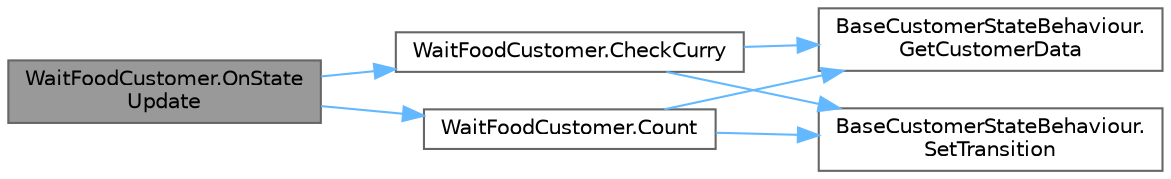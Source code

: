 digraph "WaitFoodCustomer.OnStateUpdate"
{
 // LATEX_PDF_SIZE
  bgcolor="transparent";
  edge [fontname=Helvetica,fontsize=10,labelfontname=Helvetica,labelfontsize=10];
  node [fontname=Helvetica,fontsize=10,shape=box,height=0.2,width=0.4];
  rankdir="LR";
  Node1 [id="Node000001",label="WaitFoodCustomer.OnState\lUpdate",height=0.2,width=0.4,color="gray40", fillcolor="grey60", style="filled", fontcolor="black",tooltip=" "];
  Node1 -> Node2 [id="edge1_Node000001_Node000002",color="steelblue1",style="solid",tooltip=" "];
  Node2 [id="Node000002",label="WaitFoodCustomer.CheckCurry",height=0.2,width=0.4,color="grey40", fillcolor="white", style="filled",URL="$class_wait_food_customer.html#a33db824742d8f0b173c33b14d8f30c9b",tooltip="料理が運ばれたか確認/遷移 m_successLinkに遷移する"];
  Node2 -> Node3 [id="edge2_Node000002_Node000003",color="steelblue1",style="solid",tooltip=" "];
  Node3 [id="Node000003",label="BaseCustomerStateBehaviour.\lGetCustomerData",height=0.2,width=0.4,color="grey40", fillcolor="white", style="filled",URL="$class_base_customer_state_behaviour.html#a32567768b2bf7e9e2901117de1ec359c",tooltip="客情報が存在するかのチェック"];
  Node2 -> Node4 [id="edge3_Node000002_Node000004",color="steelblue1",style="solid",tooltip=" "];
  Node4 [id="Node000004",label="BaseCustomerStateBehaviour.\lSetTransition",height=0.2,width=0.4,color="grey40", fillcolor="white", style="filled",URL="$class_base_customer_state_behaviour.html#a811dd08072f5b967a2260cd67d17e95d",tooltip=" "];
  Node1 -> Node5 [id="edge4_Node000001_Node000005",color="steelblue1",style="solid",tooltip=" "];
  Node5 [id="Node000005",label="WaitFoodCustomer.Count",height=0.2,width=0.4,color="grey40", fillcolor="white", style="filled",URL="$class_wait_food_customer.html#a68ea906586a17778a798b56ca46797b2",tooltip="怒りカウント/遷移 m_failLinkに遷移する"];
  Node5 -> Node3 [id="edge5_Node000005_Node000003",color="steelblue1",style="solid",tooltip=" "];
  Node5 -> Node4 [id="edge6_Node000005_Node000004",color="steelblue1",style="solid",tooltip=" "];
}
